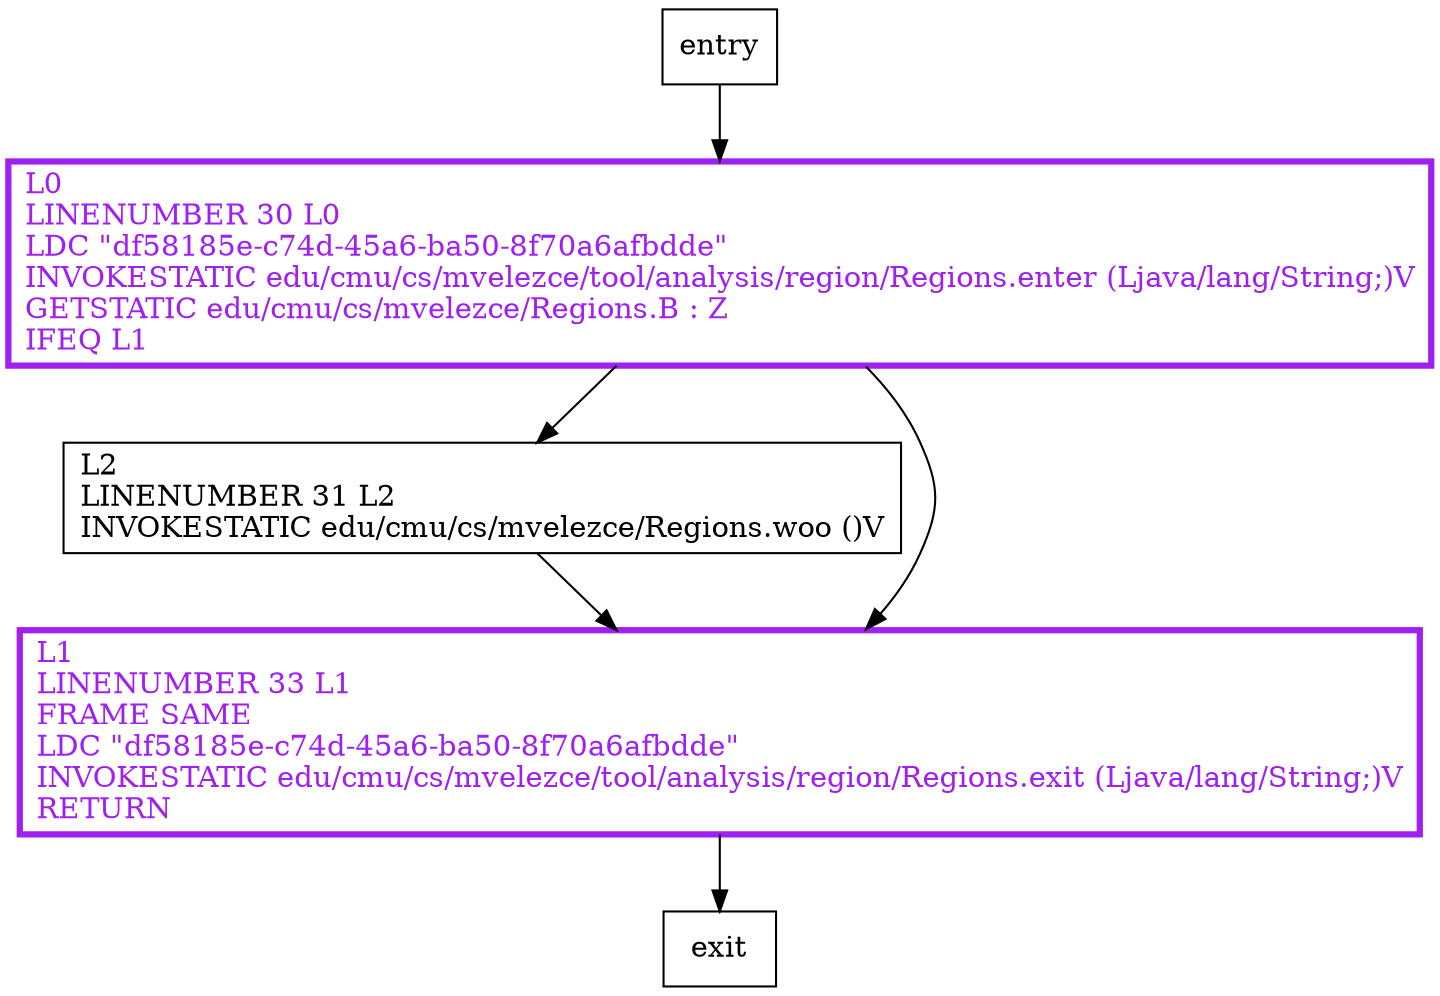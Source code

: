 digraph foo {
node [shape=record];
2110338628 [label="L2\lLINENUMBER 31 L2\lINVOKESTATIC edu/cmu/cs/mvelezce/Regions.woo ()V\l"];
264225187 [label="L0\lLINENUMBER 30 L0\lLDC \"df58185e-c74d-45a6-ba50-8f70a6afbdde\"\lINVOKESTATIC edu/cmu/cs/mvelezce/tool/analysis/region/Regions.enter (Ljava/lang/String;)V\lGETSTATIC edu/cmu/cs/mvelezce/Regions.B : Z\lIFEQ L1\l"];
337530044 [label="L1\lLINENUMBER 33 L1\lFRAME SAME\lLDC \"df58185e-c74d-45a6-ba50-8f70a6afbdde\"\lINVOKESTATIC edu/cmu/cs/mvelezce/tool/analysis/region/Regions.exit (Ljava/lang/String;)V\lRETURN\l"];
entry;
exit;
entry -> 264225187;
2110338628 -> 337530044;
264225187 -> 2110338628;
264225187 -> 337530044;
337530044 -> exit;
264225187[fontcolor="purple", penwidth=3, color="purple"];
337530044[fontcolor="purple", penwidth=3, color="purple"];
}
